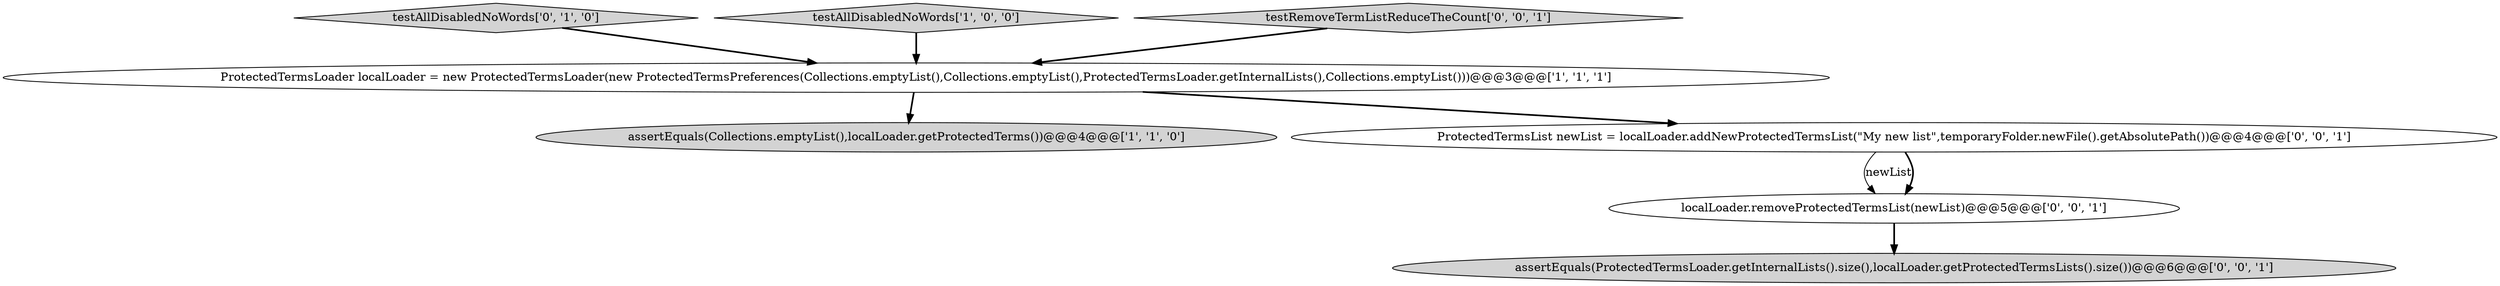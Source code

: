 digraph {
3 [style = filled, label = "testAllDisabledNoWords['0', '1', '0']", fillcolor = lightgray, shape = diamond image = "AAA0AAABBB2BBB"];
2 [style = filled, label = "testAllDisabledNoWords['1', '0', '0']", fillcolor = lightgray, shape = diamond image = "AAA0AAABBB1BBB"];
1 [style = filled, label = "assertEquals(Collections.emptyList(),localLoader.getProtectedTerms())@@@4@@@['1', '1', '0']", fillcolor = lightgray, shape = ellipse image = "AAA0AAABBB1BBB"];
5 [style = filled, label = "testRemoveTermListReduceTheCount['0', '0', '1']", fillcolor = lightgray, shape = diamond image = "AAA0AAABBB3BBB"];
7 [style = filled, label = "assertEquals(ProtectedTermsLoader.getInternalLists().size(),localLoader.getProtectedTermsLists().size())@@@6@@@['0', '0', '1']", fillcolor = lightgray, shape = ellipse image = "AAA0AAABBB3BBB"];
0 [style = filled, label = "ProtectedTermsLoader localLoader = new ProtectedTermsLoader(new ProtectedTermsPreferences(Collections.emptyList(),Collections.emptyList(),ProtectedTermsLoader.getInternalLists(),Collections.emptyList()))@@@3@@@['1', '1', '1']", fillcolor = white, shape = ellipse image = "AAA0AAABBB1BBB"];
4 [style = filled, label = "localLoader.removeProtectedTermsList(newList)@@@5@@@['0', '0', '1']", fillcolor = white, shape = ellipse image = "AAA0AAABBB3BBB"];
6 [style = filled, label = "ProtectedTermsList newList = localLoader.addNewProtectedTermsList(\"My new list\",temporaryFolder.newFile().getAbsolutePath())@@@4@@@['0', '0', '1']", fillcolor = white, shape = ellipse image = "AAA0AAABBB3BBB"];
0->6 [style = bold, label=""];
6->4 [style = solid, label="newList"];
2->0 [style = bold, label=""];
5->0 [style = bold, label=""];
4->7 [style = bold, label=""];
6->4 [style = bold, label=""];
3->0 [style = bold, label=""];
0->1 [style = bold, label=""];
}
